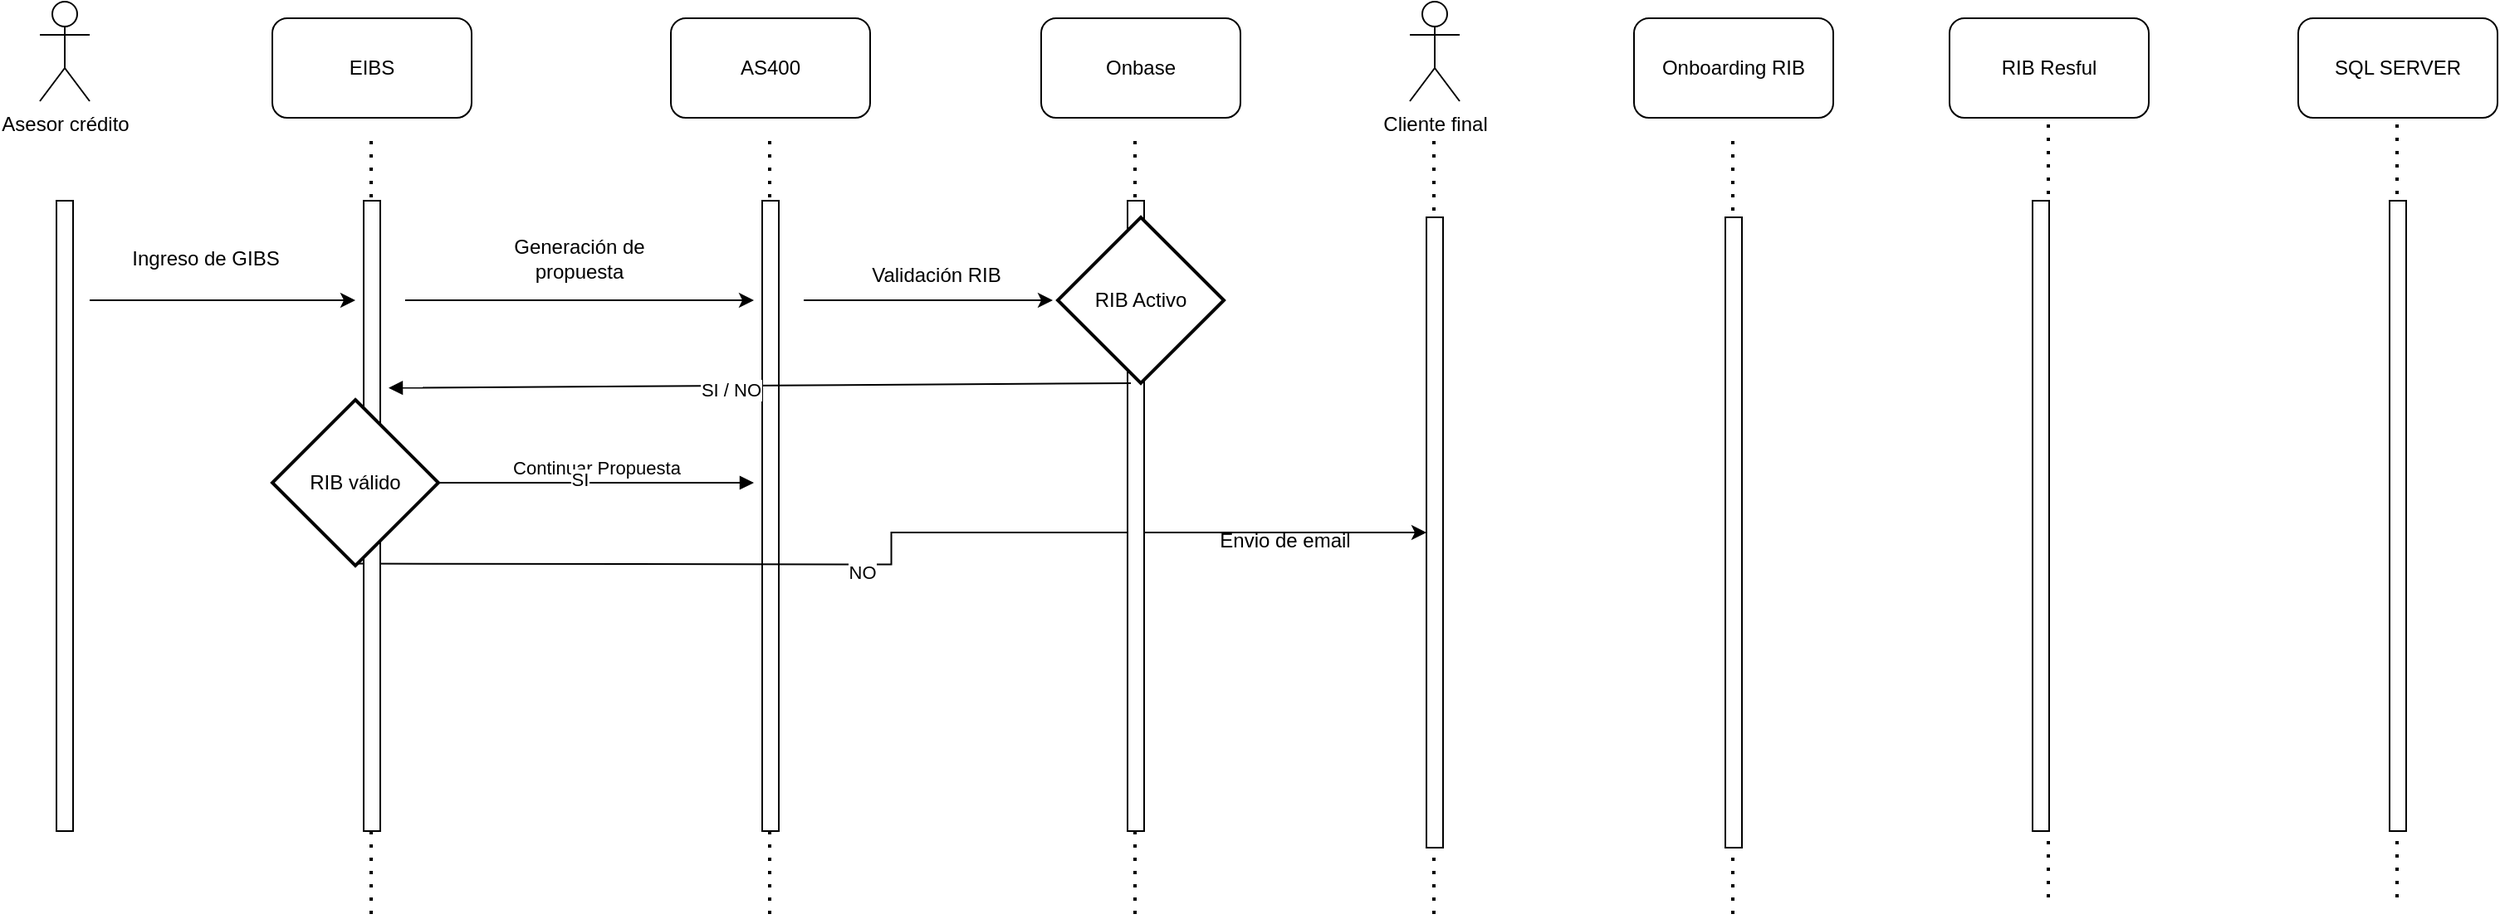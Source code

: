 <mxfile version="24.7.17">
  <diagram name="Página-1" id="44d8g9lSze5oJh3nbTJO">
    <mxGraphModel dx="1674" dy="746" grid="1" gridSize="10" guides="1" tooltips="1" connect="1" arrows="1" fold="1" page="1" pageScale="1" pageWidth="827" pageHeight="1169" math="0" shadow="0">
      <root>
        <mxCell id="0" />
        <mxCell id="1" parent="0" />
        <mxCell id="YaiJavYs_ZO8TBzmR0Fi-1" value="Asesor crédito" style="shape=umlActor;verticalLabelPosition=bottom;verticalAlign=top;html=1;outlineConnect=0;" parent="1" vertex="1">
          <mxGeometry x="80" y="110" width="30" height="60" as="geometry" />
        </mxCell>
        <mxCell id="YaiJavYs_ZO8TBzmR0Fi-13" value="" style="group" parent="1" vertex="1" connectable="0">
          <mxGeometry x="1230" y="120" width="120" height="530" as="geometry" />
        </mxCell>
        <mxCell id="YaiJavYs_ZO8TBzmR0Fi-8" value="RIB Resful" style="rounded=1;whiteSpace=wrap;html=1;" parent="YaiJavYs_ZO8TBzmR0Fi-13" vertex="1">
          <mxGeometry width="120" height="60" as="geometry" />
        </mxCell>
        <mxCell id="YaiJavYs_ZO8TBzmR0Fi-11" value="" style="endArrow=none;dashed=1;html=1;dashPattern=1 3;strokeWidth=2;rounded=0;" parent="YaiJavYs_ZO8TBzmR0Fi-13" edge="1">
          <mxGeometry width="50" height="50" relative="1" as="geometry">
            <mxPoint x="59.5" y="530" as="sourcePoint" />
            <mxPoint x="59.5" y="60" as="targetPoint" />
          </mxGeometry>
        </mxCell>
        <mxCell id="YaiJavYs_ZO8TBzmR0Fi-24" value="" style="rounded=0;whiteSpace=wrap;html=1;" parent="YaiJavYs_ZO8TBzmR0Fi-13" vertex="1">
          <mxGeometry x="50" y="110" width="10" height="380" as="geometry" />
        </mxCell>
        <mxCell id="YaiJavYs_ZO8TBzmR0Fi-16" value="" style="group" parent="1" vertex="1" connectable="0">
          <mxGeometry x="1440" y="120" width="120" height="530" as="geometry" />
        </mxCell>
        <mxCell id="YaiJavYs_ZO8TBzmR0Fi-9" value="SQL SERVER" style="rounded=1;whiteSpace=wrap;html=1;" parent="YaiJavYs_ZO8TBzmR0Fi-16" vertex="1">
          <mxGeometry width="120" height="60" as="geometry" />
        </mxCell>
        <mxCell id="YaiJavYs_ZO8TBzmR0Fi-12" value="" style="endArrow=none;dashed=1;html=1;dashPattern=1 3;strokeWidth=2;rounded=0;" parent="YaiJavYs_ZO8TBzmR0Fi-16" edge="1">
          <mxGeometry width="50" height="50" relative="1" as="geometry">
            <mxPoint x="59.5" y="530" as="sourcePoint" />
            <mxPoint x="59.5" y="60" as="targetPoint" />
          </mxGeometry>
        </mxCell>
        <mxCell id="YaiJavYs_ZO8TBzmR0Fi-25" value="" style="rounded=0;whiteSpace=wrap;html=1;" parent="YaiJavYs_ZO8TBzmR0Fi-16" vertex="1">
          <mxGeometry x="55" y="110" width="10" height="380" as="geometry" />
        </mxCell>
        <mxCell id="YaiJavYs_ZO8TBzmR0Fi-17" value="" style="group" parent="1" vertex="1" connectable="0">
          <mxGeometry x="1040" y="130" width="120" height="530" as="geometry" />
        </mxCell>
        <mxCell id="YaiJavYs_ZO8TBzmR0Fi-7" value="Onboarding RIB" style="rounded=1;whiteSpace=wrap;html=1;" parent="YaiJavYs_ZO8TBzmR0Fi-17" vertex="1">
          <mxGeometry y="-10" width="120" height="60" as="geometry" />
        </mxCell>
        <mxCell id="YaiJavYs_ZO8TBzmR0Fi-10" value="" style="endArrow=none;dashed=1;html=1;dashPattern=1 3;strokeWidth=2;rounded=0;" parent="YaiJavYs_ZO8TBzmR0Fi-17" edge="1">
          <mxGeometry width="50" height="50" relative="1" as="geometry">
            <mxPoint x="59.5" y="530" as="sourcePoint" />
            <mxPoint x="59.5" y="60" as="targetPoint" />
          </mxGeometry>
        </mxCell>
        <mxCell id="YaiJavYs_ZO8TBzmR0Fi-23" value="" style="rounded=0;whiteSpace=wrap;html=1;" parent="YaiJavYs_ZO8TBzmR0Fi-17" vertex="1">
          <mxGeometry x="55" y="110" width="10" height="380" as="geometry" />
        </mxCell>
        <mxCell id="YaiJavYs_ZO8TBzmR0Fi-18" value="" style="group" parent="1" vertex="1" connectable="0">
          <mxGeometry x="460" y="120" width="200" height="540" as="geometry" />
        </mxCell>
        <mxCell id="YaiJavYs_ZO8TBzmR0Fi-5" value="AS400" style="rounded=1;whiteSpace=wrap;html=1;" parent="YaiJavYs_ZO8TBzmR0Fi-18" vertex="1">
          <mxGeometry width="120" height="60" as="geometry" />
        </mxCell>
        <mxCell id="YaiJavYs_ZO8TBzmR0Fi-6" value="" style="endArrow=none;dashed=1;html=1;dashPattern=1 3;strokeWidth=2;rounded=0;" parent="YaiJavYs_ZO8TBzmR0Fi-18" edge="1">
          <mxGeometry width="50" height="50" relative="1" as="geometry">
            <mxPoint x="59.5" y="540" as="sourcePoint" />
            <mxPoint x="59.5" y="70" as="targetPoint" />
          </mxGeometry>
        </mxCell>
        <mxCell id="YaiJavYs_ZO8TBzmR0Fi-22" value="" style="rounded=0;whiteSpace=wrap;html=1;" parent="YaiJavYs_ZO8TBzmR0Fi-18" vertex="1">
          <mxGeometry x="55" y="110" width="10" height="380" as="geometry" />
        </mxCell>
        <mxCell id="YaiJavYs_ZO8TBzmR0Fi-38" value="Validación RIB" style="text;html=1;align=center;verticalAlign=middle;whiteSpace=wrap;rounded=0;" parent="YaiJavYs_ZO8TBzmR0Fi-18" vertex="1">
          <mxGeometry x="120" y="140" width="80" height="30" as="geometry" />
        </mxCell>
        <mxCell id="6GTGhAp1K_8xXgokYNfH-4" style="edgeStyle=orthogonalEdgeStyle;rounded=0;orthogonalLoop=1;jettySize=auto;html=1;entryX=0;entryY=0.5;entryDx=0;entryDy=0;" edge="1" parent="YaiJavYs_ZO8TBzmR0Fi-18" target="6GTGhAp1K_8xXgokYNfH-14">
          <mxGeometry relative="1" as="geometry">
            <mxPoint x="440" y="310" as="targetPoint" />
            <mxPoint x="-190.5" y="328.8" as="sourcePoint" />
          </mxGeometry>
        </mxCell>
        <mxCell id="6GTGhAp1K_8xXgokYNfH-5" value="NO" style="edgeLabel;html=1;align=center;verticalAlign=middle;resizable=0;points=[];" vertex="1" connectable="0" parent="6GTGhAp1K_8xXgokYNfH-4">
          <mxGeometry x="-0.083" y="-4" relative="1" as="geometry">
            <mxPoint as="offset" />
          </mxGeometry>
        </mxCell>
        <mxCell id="YaiJavYs_ZO8TBzmR0Fi-19" value="" style="group" parent="1" vertex="1" connectable="0">
          <mxGeometry x="220" y="120" width="120" height="540" as="geometry" />
        </mxCell>
        <mxCell id="YaiJavYs_ZO8TBzmR0Fi-2" value="" style="endArrow=none;dashed=1;html=1;dashPattern=1 3;strokeWidth=2;rounded=0;" parent="YaiJavYs_ZO8TBzmR0Fi-19" edge="1">
          <mxGeometry width="50" height="50" relative="1" as="geometry">
            <mxPoint x="59.5" y="540" as="sourcePoint" />
            <mxPoint x="59.5" y="70" as="targetPoint" />
          </mxGeometry>
        </mxCell>
        <mxCell id="YaiJavYs_ZO8TBzmR0Fi-4" value="EIBS" style="rounded=1;whiteSpace=wrap;html=1;" parent="YaiJavYs_ZO8TBzmR0Fi-19" vertex="1">
          <mxGeometry width="120" height="60" as="geometry" />
        </mxCell>
        <mxCell id="YaiJavYs_ZO8TBzmR0Fi-21" value="" style="rounded=0;whiteSpace=wrap;html=1;" parent="YaiJavYs_ZO8TBzmR0Fi-19" vertex="1">
          <mxGeometry x="55" y="110" width="10" height="380" as="geometry" />
        </mxCell>
        <mxCell id="YaiJavYs_ZO8TBzmR0Fi-28" value="Ingreso de GIBS" style="text;html=1;align=center;verticalAlign=middle;whiteSpace=wrap;rounded=0;" parent="YaiJavYs_ZO8TBzmR0Fi-19" vertex="1">
          <mxGeometry x="-100" y="130" width="120" height="30" as="geometry" />
        </mxCell>
        <mxCell id="YaiJavYs_ZO8TBzmR0Fi-72" value="Continuar Propuesta" style="html=1;verticalAlign=bottom;endArrow=block;curved=0;rounded=0;" parent="YaiJavYs_ZO8TBzmR0Fi-19" edge="1" source="6GTGhAp1K_8xXgokYNfH-1">
          <mxGeometry width="80" relative="1" as="geometry">
            <mxPoint x="70" y="280" as="sourcePoint" />
            <mxPoint x="290" y="280" as="targetPoint" />
          </mxGeometry>
        </mxCell>
        <mxCell id="6GTGhAp1K_8xXgokYNfH-3" value="SI" style="edgeLabel;html=1;align=center;verticalAlign=middle;resizable=0;points=[];" vertex="1" connectable="0" parent="YaiJavYs_ZO8TBzmR0Fi-72">
          <mxGeometry x="-0.105" y="2" relative="1" as="geometry">
            <mxPoint as="offset" />
          </mxGeometry>
        </mxCell>
        <mxCell id="6GTGhAp1K_8xXgokYNfH-1" value="RIB válido" style="strokeWidth=2;html=1;shape=mxgraph.flowchart.decision;whiteSpace=wrap;" vertex="1" parent="YaiJavYs_ZO8TBzmR0Fi-19">
          <mxGeometry y="230" width="100" height="100" as="geometry" />
        </mxCell>
        <mxCell id="YaiJavYs_ZO8TBzmR0Fi-20" value="" style="rounded=0;whiteSpace=wrap;html=1;" parent="1" vertex="1">
          <mxGeometry x="90" y="230" width="10" height="380" as="geometry" />
        </mxCell>
        <mxCell id="YaiJavYs_ZO8TBzmR0Fi-26" value="" style="endArrow=classic;html=1;rounded=0;" parent="1" edge="1">
          <mxGeometry width="50" height="50" relative="1" as="geometry">
            <mxPoint x="110" y="290" as="sourcePoint" />
            <mxPoint x="270" y="290" as="targetPoint" />
          </mxGeometry>
        </mxCell>
        <mxCell id="YaiJavYs_ZO8TBzmR0Fi-27" value="" style="endArrow=classic;html=1;rounded=0;" parent="1" edge="1">
          <mxGeometry width="50" height="50" relative="1" as="geometry">
            <mxPoint x="300" y="290" as="sourcePoint" />
            <mxPoint x="510" y="290" as="targetPoint" />
          </mxGeometry>
        </mxCell>
        <mxCell id="YaiJavYs_ZO8TBzmR0Fi-29" value="Generación de propuesta" style="text;html=1;align=center;verticalAlign=middle;whiteSpace=wrap;rounded=0;" parent="1" vertex="1">
          <mxGeometry x="360" y="250" width="90" height="30" as="geometry" />
        </mxCell>
        <mxCell id="YaiJavYs_ZO8TBzmR0Fi-31" value="" style="group" parent="1" vertex="1" connectable="0">
          <mxGeometry x="680" y="120" width="120" height="540" as="geometry" />
        </mxCell>
        <mxCell id="YaiJavYs_ZO8TBzmR0Fi-32" value="Onbase" style="rounded=1;whiteSpace=wrap;html=1;" parent="YaiJavYs_ZO8TBzmR0Fi-31" vertex="1">
          <mxGeometry x="3" width="120" height="60" as="geometry" />
        </mxCell>
        <mxCell id="YaiJavYs_ZO8TBzmR0Fi-33" value="" style="endArrow=none;dashed=1;html=1;dashPattern=1 3;strokeWidth=2;rounded=0;" parent="YaiJavYs_ZO8TBzmR0Fi-31" edge="1">
          <mxGeometry width="50" height="50" relative="1" as="geometry">
            <mxPoint x="59.5" y="540" as="sourcePoint" />
            <mxPoint x="59.5" y="70" as="targetPoint" />
          </mxGeometry>
        </mxCell>
        <mxCell id="YaiJavYs_ZO8TBzmR0Fi-34" value="" style="rounded=0;whiteSpace=wrap;html=1;" parent="YaiJavYs_ZO8TBzmR0Fi-31" vertex="1">
          <mxGeometry x="55" y="110" width="10" height="380" as="geometry" />
        </mxCell>
        <mxCell id="YaiJavYs_ZO8TBzmR0Fi-53" value="RIB Activo" style="strokeWidth=2;html=1;shape=mxgraph.flowchart.decision;whiteSpace=wrap;direction=south;" parent="YaiJavYs_ZO8TBzmR0Fi-31" vertex="1">
          <mxGeometry x="13" y="120" width="100" height="100" as="geometry" />
        </mxCell>
        <mxCell id="YaiJavYs_ZO8TBzmR0Fi-35" value="" style="endArrow=classic;html=1;rounded=0;" parent="1" edge="1">
          <mxGeometry width="50" height="50" relative="1" as="geometry">
            <mxPoint x="540" y="290" as="sourcePoint" />
            <mxPoint x="690" y="290" as="targetPoint" />
          </mxGeometry>
        </mxCell>
        <mxCell id="YaiJavYs_ZO8TBzmR0Fi-66" value="" style="html=1;verticalAlign=bottom;endArrow=block;curved=0;rounded=0;entryX=1.5;entryY=0.297;entryDx=0;entryDy=0;entryPerimeter=0;exitX=1;exitY=0.56;exitDx=0;exitDy=0;exitPerimeter=0;" parent="1" source="YaiJavYs_ZO8TBzmR0Fi-53" target="YaiJavYs_ZO8TBzmR0Fi-21" edge="1">
          <mxGeometry width="80" relative="1" as="geometry">
            <mxPoint x="745" y="350" as="sourcePoint" />
            <mxPoint x="530" y="350" as="targetPoint" />
          </mxGeometry>
        </mxCell>
        <mxCell id="YaiJavYs_ZO8TBzmR0Fi-67" value="SI / NO" style="edgeLabel;html=1;align=center;verticalAlign=middle;resizable=0;points=[];" parent="YaiJavYs_ZO8TBzmR0Fi-66" vertex="1" connectable="0">
          <mxGeometry x="0.079" y="2" relative="1" as="geometry">
            <mxPoint as="offset" />
          </mxGeometry>
        </mxCell>
        <mxCell id="6GTGhAp1K_8xXgokYNfH-7" value="Envio de email" style="text;html=1;align=center;verticalAlign=middle;whiteSpace=wrap;rounded=0;" vertex="1" parent="1">
          <mxGeometry x="770" y="420" width="120" height="30" as="geometry" />
        </mxCell>
        <mxCell id="6GTGhAp1K_8xXgokYNfH-11" value="" style="group" vertex="1" connectable="0" parent="1">
          <mxGeometry x="860" y="130" width="120" height="530" as="geometry" />
        </mxCell>
        <mxCell id="6GTGhAp1K_8xXgokYNfH-13" value="" style="endArrow=none;dashed=1;html=1;dashPattern=1 3;strokeWidth=2;rounded=0;" edge="1" parent="6GTGhAp1K_8xXgokYNfH-11">
          <mxGeometry width="50" height="50" relative="1" as="geometry">
            <mxPoint x="59.5" y="530" as="sourcePoint" />
            <mxPoint x="59.5" y="60" as="targetPoint" />
          </mxGeometry>
        </mxCell>
        <mxCell id="6GTGhAp1K_8xXgokYNfH-14" value="" style="rounded=0;whiteSpace=wrap;html=1;" vertex="1" parent="6GTGhAp1K_8xXgokYNfH-11">
          <mxGeometry x="55" y="110" width="10" height="380" as="geometry" />
        </mxCell>
        <mxCell id="6GTGhAp1K_8xXgokYNfH-15" value="Cliente final" style="shape=umlActor;verticalLabelPosition=bottom;verticalAlign=top;html=1;outlineConnect=0;" vertex="1" parent="6GTGhAp1K_8xXgokYNfH-11">
          <mxGeometry x="45" y="-20" width="30" height="60" as="geometry" />
        </mxCell>
      </root>
    </mxGraphModel>
  </diagram>
</mxfile>

